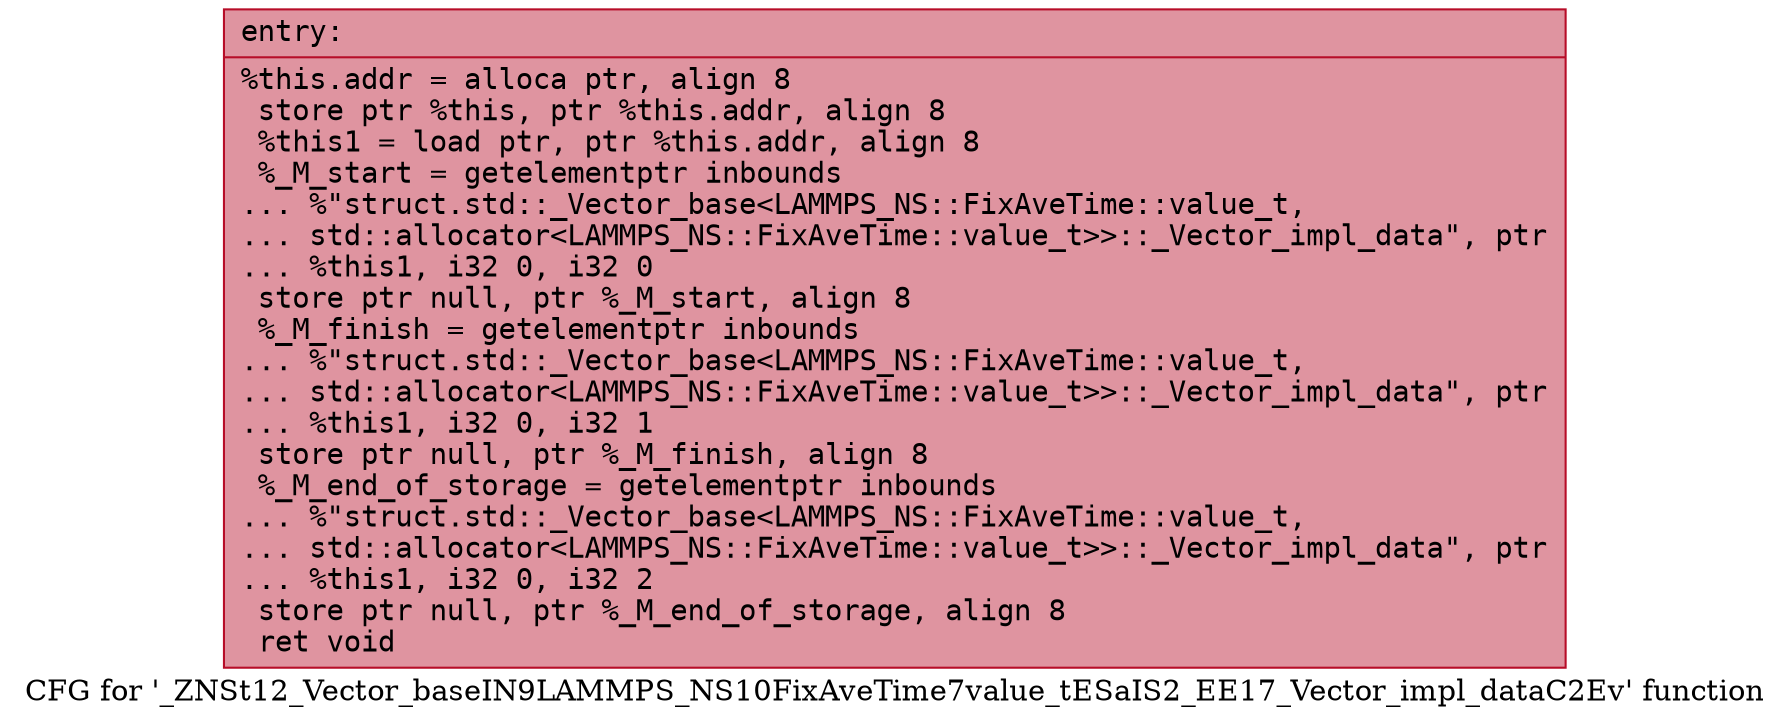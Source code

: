 digraph "CFG for '_ZNSt12_Vector_baseIN9LAMMPS_NS10FixAveTime7value_tESaIS2_EE17_Vector_impl_dataC2Ev' function" {
	label="CFG for '_ZNSt12_Vector_baseIN9LAMMPS_NS10FixAveTime7value_tESaIS2_EE17_Vector_impl_dataC2Ev' function";

	Node0x560f93c1ff40 [shape=record,color="#b70d28ff", style=filled, fillcolor="#b70d2870" fontname="Courier",label="{entry:\l|  %this.addr = alloca ptr, align 8\l  store ptr %this, ptr %this.addr, align 8\l  %this1 = load ptr, ptr %this.addr, align 8\l  %_M_start = getelementptr inbounds\l... %\"struct.std::_Vector_base\<LAMMPS_NS::FixAveTime::value_t,\l... std::allocator\<LAMMPS_NS::FixAveTime::value_t\>\>::_Vector_impl_data\", ptr\l... %this1, i32 0, i32 0\l  store ptr null, ptr %_M_start, align 8\l  %_M_finish = getelementptr inbounds\l... %\"struct.std::_Vector_base\<LAMMPS_NS::FixAveTime::value_t,\l... std::allocator\<LAMMPS_NS::FixAveTime::value_t\>\>::_Vector_impl_data\", ptr\l... %this1, i32 0, i32 1\l  store ptr null, ptr %_M_finish, align 8\l  %_M_end_of_storage = getelementptr inbounds\l... %\"struct.std::_Vector_base\<LAMMPS_NS::FixAveTime::value_t,\l... std::allocator\<LAMMPS_NS::FixAveTime::value_t\>\>::_Vector_impl_data\", ptr\l... %this1, i32 0, i32 2\l  store ptr null, ptr %_M_end_of_storage, align 8\l  ret void\l}"];
}
